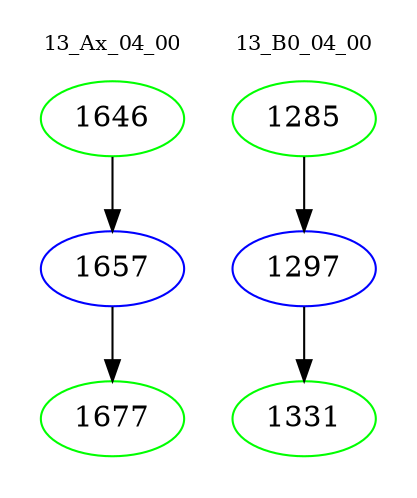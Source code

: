 digraph{
subgraph cluster_0 {
color = white
label = "13_Ax_04_00";
fontsize=10;
T0_1646 [label="1646", color="green"]
T0_1646 -> T0_1657 [color="black"]
T0_1657 [label="1657", color="blue"]
T0_1657 -> T0_1677 [color="black"]
T0_1677 [label="1677", color="green"]
}
subgraph cluster_1 {
color = white
label = "13_B0_04_00";
fontsize=10;
T1_1285 [label="1285", color="green"]
T1_1285 -> T1_1297 [color="black"]
T1_1297 [label="1297", color="blue"]
T1_1297 -> T1_1331 [color="black"]
T1_1331 [label="1331", color="green"]
}
}
